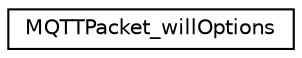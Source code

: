 digraph "Graphical Class Hierarchy"
{
  edge [fontname="Helvetica",fontsize="10",labelfontname="Helvetica",labelfontsize="10"];
  node [fontname="Helvetica",fontsize="10",shape=record];
  rankdir="LR";
  Node0 [label="MQTTPacket_willOptions",height=0.2,width=0.4,color="black", fillcolor="white", style="filled",URL="$struct_m_q_t_t_packet__will_options.html"];
}
